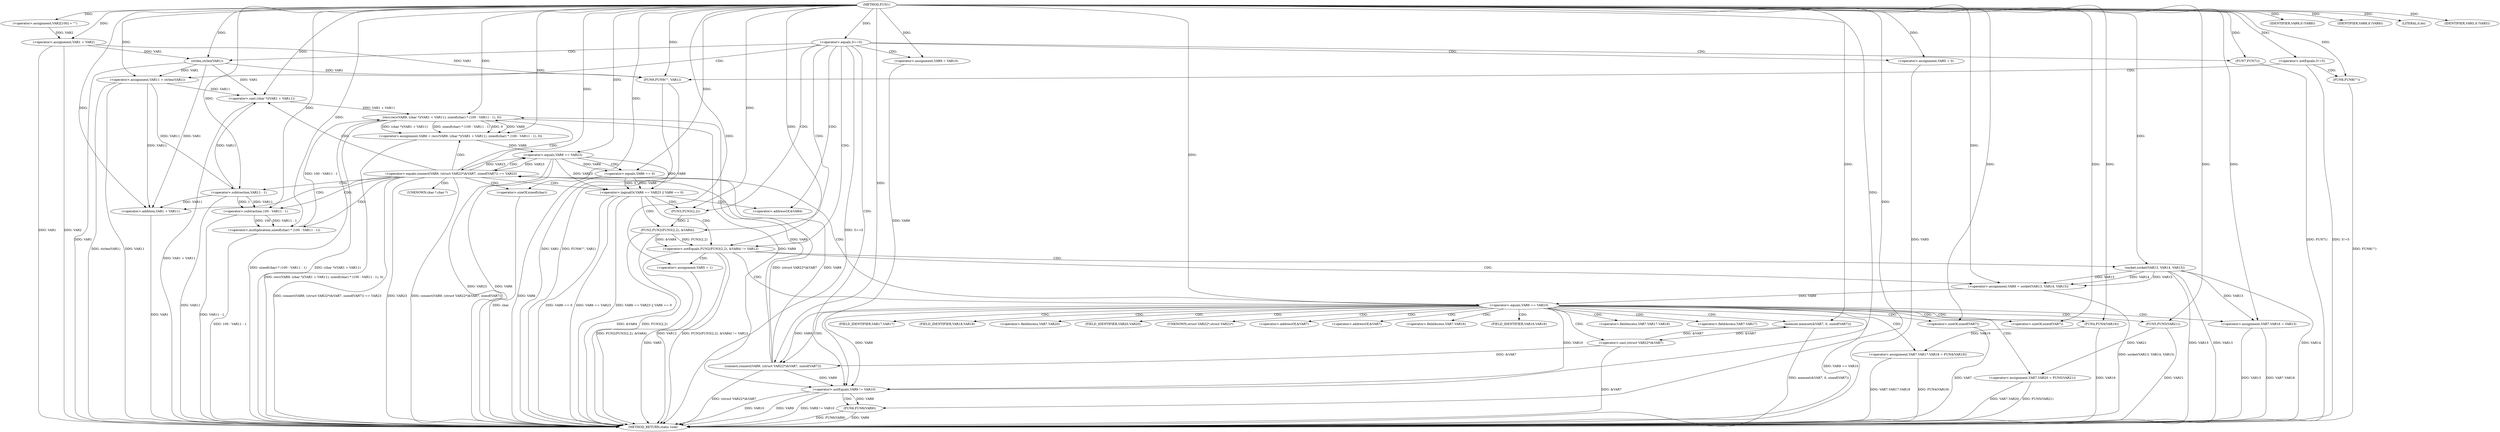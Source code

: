 digraph FUN1 {  
"1000100" [label = "(METHOD,FUN1)" ]
"1000257" [label = "(METHOD_RETURN,static void)" ]
"1000104" [label = "(<operator>.assignment,VAR2[100] = \"\")" ]
"1000107" [label = "(<operator>.assignment,VAR1 = VAR2)" ]
"1000111" [label = "(<operator>.equals,5==5)" ]
"1000118" [label = "(<operator>.assignment,VAR5 = 0)" ]
"1000125" [label = "(<operator>.assignment,VAR9 = VAR10)" ]
"1000129" [label = "(<operator>.assignment,VAR11 = strlen(VAR1))" ]
"1000131" [label = "(strlen,strlen(VAR1))" ]
"1000136" [label = "(<operator>.notEquals,FUN2(FUN3(2,2), &VAR4) != VAR12)" ]
"1000137" [label = "(FUN2,FUN2(FUN3(2,2), &VAR4))" ]
"1000138" [label = "(FUN3,FUN3(2,2))" ]
"1000146" [label = "(<operator>.assignment,VAR5 = 1)" ]
"1000149" [label = "(<operator>.assignment,VAR9 = socket(VAR13, VAR14, VAR15))" ]
"1000151" [label = "(socket,socket(VAR13, VAR14, VAR15))" ]
"1000156" [label = "(<operator>.equals,VAR9 == VAR10)" ]
"1000161" [label = "(memset,memset(&VAR7, 0, sizeof(VAR7)))" ]
"1000165" [label = "(<operator>.sizeOf,sizeof(VAR7))" ]
"1000167" [label = "(<operator>.assignment,VAR7.VAR16 = VAR13)" ]
"1000172" [label = "(<operator>.assignment,VAR7.VAR17.VAR18 = FUN4(VAR19))" ]
"1000178" [label = "(FUN4,FUN4(VAR19))" ]
"1000180" [label = "(<operator>.assignment,VAR7.VAR20 = FUN5(VAR21))" ]
"1000184" [label = "(FUN5,FUN5(VAR21))" ]
"1000187" [label = "(<operator>.equals,connect(VAR9, (struct VAR22*)&VAR7, sizeof(VAR7)) == VAR23)" ]
"1000188" [label = "(connect,connect(VAR9, (struct VAR22*)&VAR7, sizeof(VAR7)))" ]
"1000190" [label = "(<operator>.cast,(struct VAR22*)&VAR7)" ]
"1000194" [label = "(<operator>.sizeOf,sizeof(VAR7))" ]
"1000199" [label = "(<operator>.assignment,VAR6 = recv(VAR9, (char *)(VAR1 + VAR11), sizeof(char) * (100 - VAR11 - 1), 0))" ]
"1000201" [label = "(recv,recv(VAR9, (char *)(VAR1 + VAR11), sizeof(char) * (100 - VAR11 - 1), 0))" ]
"1000203" [label = "(<operator>.cast,(char *)(VAR1 + VAR11))" ]
"1000205" [label = "(<operator>.addition,VAR1 + VAR11)" ]
"1000208" [label = "(<operator>.multiplication,sizeof(char) * (100 - VAR11 - 1))" ]
"1000209" [label = "(<operator>.sizeOf,sizeof(char))" ]
"1000211" [label = "(<operator>.subtraction,100 - VAR11 - 1)" ]
"1000213" [label = "(<operator>.subtraction,VAR11 - 1)" ]
"1000218" [label = "(<operator>.logicalOr,VAR6 == VAR23 || VAR6 == 0)" ]
"1000219" [label = "(<operator>.equals,VAR6 == VAR23)" ]
"1000222" [label = "(<operator>.equals,VAR6 == 0)" ]
"1000228" [label = "(IDENTIFIER,VAR8,if (VAR8))" ]
"1000231" [label = "(IDENTIFIER,VAR8,if (VAR8))" ]
"1000233" [label = "(LITERAL,0,do)" ]
"1000235" [label = "(<operator>.notEquals,VAR9 != VAR10)" ]
"1000239" [label = "(FUN6,FUN6(VAR9))" ]
"1000242" [label = "(IDENTIFIER,VAR5,if (VAR5))" ]
"1000244" [label = "(FUN7,FUN7())" ]
"1000246" [label = "(<operator>.notEquals,5!=5)" ]
"1000250" [label = "(FUN8,FUN8(\"\"))" ]
"1000254" [label = "(FUN9,FUN9(\"\", VAR1))" ]
"1000141" [label = "(<operator>.addressOf,&VAR4)" ]
"1000162" [label = "(<operator>.addressOf,&VAR7)" ]
"1000168" [label = "(<operator>.fieldAccess,VAR7.VAR16)" ]
"1000170" [label = "(FIELD_IDENTIFIER,VAR16,VAR16)" ]
"1000173" [label = "(<operator>.fieldAccess,VAR7.VAR17.VAR18)" ]
"1000174" [label = "(<operator>.fieldAccess,VAR7.VAR17)" ]
"1000176" [label = "(FIELD_IDENTIFIER,VAR17,VAR17)" ]
"1000177" [label = "(FIELD_IDENTIFIER,VAR18,VAR18)" ]
"1000181" [label = "(<operator>.fieldAccess,VAR7.VAR20)" ]
"1000183" [label = "(FIELD_IDENTIFIER,VAR20,VAR20)" ]
"1000191" [label = "(UNKNOWN,struct VAR22*,struct VAR22*)" ]
"1000192" [label = "(<operator>.addressOf,&VAR7)" ]
"1000204" [label = "(UNKNOWN,char *,char *)" ]
  "1000184" -> "1000257"  [ label = "DDG: VAR21"] 
  "1000218" -> "1000257"  [ label = "DDG: VAR6 == VAR23"] 
  "1000180" -> "1000257"  [ label = "DDG: VAR7.VAR20"] 
  "1000151" -> "1000257"  [ label = "DDG: VAR14"] 
  "1000151" -> "1000257"  [ label = "DDG: VAR15"] 
  "1000244" -> "1000257"  [ label = "DDG: FUN7()"] 
  "1000129" -> "1000257"  [ label = "DDG: strlen(VAR1)"] 
  "1000187" -> "1000257"  [ label = "DDG: connect(VAR9, (struct VAR22*)&VAR7, sizeof(VAR7))"] 
  "1000172" -> "1000257"  [ label = "DDG: FUN4(VAR19)"] 
  "1000167" -> "1000257"  [ label = "DDG: VAR7.VAR16"] 
  "1000129" -> "1000257"  [ label = "DDG: VAR11"] 
  "1000187" -> "1000257"  [ label = "DDG: connect(VAR9, (struct VAR22*)&VAR7, sizeof(VAR7)) == VAR23"] 
  "1000219" -> "1000257"  [ label = "DDG: VAR23"] 
  "1000199" -> "1000257"  [ label = "DDG: recv(VAR9, (char *)(VAR1 + VAR11), sizeof(char) * (100 - VAR11 - 1), 0)"] 
  "1000222" -> "1000257"  [ label = "DDG: VAR6"] 
  "1000107" -> "1000257"  [ label = "DDG: VAR1"] 
  "1000235" -> "1000257"  [ label = "DDG: VAR10"] 
  "1000209" -> "1000257"  [ label = "DDG: char"] 
  "1000235" -> "1000257"  [ label = "DDG: VAR9"] 
  "1000149" -> "1000257"  [ label = "DDG: socket(VAR13, VAR14, VAR15)"] 
  "1000239" -> "1000257"  [ label = "DDG: FUN6(VAR9)"] 
  "1000235" -> "1000257"  [ label = "DDG: VAR9 != VAR10"] 
  "1000188" -> "1000257"  [ label = "DDG: (struct VAR22*)&VAR7"] 
  "1000178" -> "1000257"  [ label = "DDG: VAR19"] 
  "1000239" -> "1000257"  [ label = "DDG: VAR9"] 
  "1000213" -> "1000257"  [ label = "DDG: VAR11"] 
  "1000254" -> "1000257"  [ label = "DDG: FUN9(\"\", VAR1)"] 
  "1000205" -> "1000257"  [ label = "DDG: VAR1"] 
  "1000131" -> "1000257"  [ label = "DDG: VAR1"] 
  "1000137" -> "1000257"  [ label = "DDG: &VAR4"] 
  "1000194" -> "1000257"  [ label = "DDG: VAR7"] 
  "1000180" -> "1000257"  [ label = "DDG: FUN5(VAR21)"] 
  "1000151" -> "1000257"  [ label = "DDG: VAR13"] 
  "1000218" -> "1000257"  [ label = "DDG: VAR6 == VAR23 || VAR6 == 0"] 
  "1000201" -> "1000257"  [ label = "DDG: (char *)(VAR1 + VAR11)"] 
  "1000218" -> "1000257"  [ label = "DDG: VAR6 == 0"] 
  "1000201" -> "1000257"  [ label = "DDG: sizeof(char) * (100 - VAR11 - 1)"] 
  "1000211" -> "1000257"  [ label = "DDG: VAR11 - 1"] 
  "1000208" -> "1000257"  [ label = "DDG: 100 - VAR11 - 1"] 
  "1000172" -> "1000257"  [ label = "DDG: VAR7.VAR17.VAR18"] 
  "1000136" -> "1000257"  [ label = "DDG: VAR12"] 
  "1000136" -> "1000257"  [ label = "DDG: FUN2(FUN3(2,2), &VAR4) != VAR12"] 
  "1000219" -> "1000257"  [ label = "DDG: VAR6"] 
  "1000167" -> "1000257"  [ label = "DDG: VAR13"] 
  "1000156" -> "1000257"  [ label = "DDG: VAR9 == VAR10"] 
  "1000250" -> "1000257"  [ label = "DDG: FUN8(\"\")"] 
  "1000137" -> "1000257"  [ label = "DDG: FUN3(2,2)"] 
  "1000203" -> "1000257"  [ label = "DDG: VAR1 + VAR11"] 
  "1000254" -> "1000257"  [ label = "DDG: VAR1"] 
  "1000118" -> "1000257"  [ label = "DDG: VAR5"] 
  "1000187" -> "1000257"  [ label = "DDG: VAR23"] 
  "1000246" -> "1000257"  [ label = "DDG: 5!=5"] 
  "1000146" -> "1000257"  [ label = "DDG: VAR5"] 
  "1000190" -> "1000257"  [ label = "DDG: &VAR7"] 
  "1000111" -> "1000257"  [ label = "DDG: 5==5"] 
  "1000161" -> "1000257"  [ label = "DDG: memset(&VAR7, 0, sizeof(VAR7))"] 
  "1000136" -> "1000257"  [ label = "DDG: FUN2(FUN3(2,2), &VAR4)"] 
  "1000107" -> "1000257"  [ label = "DDG: VAR2"] 
  "1000100" -> "1000104"  [ label = "DDG: "] 
  "1000104" -> "1000107"  [ label = "DDG: VAR2"] 
  "1000100" -> "1000107"  [ label = "DDG: "] 
  "1000100" -> "1000111"  [ label = "DDG: "] 
  "1000100" -> "1000118"  [ label = "DDG: "] 
  "1000100" -> "1000125"  [ label = "DDG: "] 
  "1000131" -> "1000129"  [ label = "DDG: VAR1"] 
  "1000100" -> "1000129"  [ label = "DDG: "] 
  "1000107" -> "1000131"  [ label = "DDG: VAR1"] 
  "1000100" -> "1000131"  [ label = "DDG: "] 
  "1000137" -> "1000136"  [ label = "DDG: FUN3(2,2)"] 
  "1000137" -> "1000136"  [ label = "DDG: &VAR4"] 
  "1000138" -> "1000137"  [ label = "DDG: 2"] 
  "1000100" -> "1000138"  [ label = "DDG: "] 
  "1000100" -> "1000136"  [ label = "DDG: "] 
  "1000100" -> "1000146"  [ label = "DDG: "] 
  "1000151" -> "1000149"  [ label = "DDG: VAR13"] 
  "1000151" -> "1000149"  [ label = "DDG: VAR14"] 
  "1000151" -> "1000149"  [ label = "DDG: VAR15"] 
  "1000100" -> "1000149"  [ label = "DDG: "] 
  "1000100" -> "1000151"  [ label = "DDG: "] 
  "1000149" -> "1000156"  [ label = "DDG: VAR9"] 
  "1000100" -> "1000156"  [ label = "DDG: "] 
  "1000190" -> "1000161"  [ label = "DDG: &VAR7"] 
  "1000100" -> "1000161"  [ label = "DDG: "] 
  "1000100" -> "1000165"  [ label = "DDG: "] 
  "1000151" -> "1000167"  [ label = "DDG: VAR13"] 
  "1000100" -> "1000167"  [ label = "DDG: "] 
  "1000178" -> "1000172"  [ label = "DDG: VAR19"] 
  "1000100" -> "1000178"  [ label = "DDG: "] 
  "1000184" -> "1000180"  [ label = "DDG: VAR21"] 
  "1000100" -> "1000184"  [ label = "DDG: "] 
  "1000188" -> "1000187"  [ label = "DDG: VAR9"] 
  "1000188" -> "1000187"  [ label = "DDG: (struct VAR22*)&VAR7"] 
  "1000156" -> "1000188"  [ label = "DDG: VAR9"] 
  "1000100" -> "1000188"  [ label = "DDG: "] 
  "1000190" -> "1000188"  [ label = "DDG: &VAR7"] 
  "1000161" -> "1000190"  [ label = "DDG: &VAR7"] 
  "1000100" -> "1000194"  [ label = "DDG: "] 
  "1000219" -> "1000187"  [ label = "DDG: VAR23"] 
  "1000100" -> "1000187"  [ label = "DDG: "] 
  "1000201" -> "1000199"  [ label = "DDG: VAR9"] 
  "1000201" -> "1000199"  [ label = "DDG: (char *)(VAR1 + VAR11)"] 
  "1000201" -> "1000199"  [ label = "DDG: sizeof(char) * (100 - VAR11 - 1)"] 
  "1000201" -> "1000199"  [ label = "DDG: 0"] 
  "1000100" -> "1000199"  [ label = "DDG: "] 
  "1000188" -> "1000201"  [ label = "DDG: VAR9"] 
  "1000100" -> "1000201"  [ label = "DDG: "] 
  "1000203" -> "1000201"  [ label = "DDG: VAR1 + VAR11"] 
  "1000131" -> "1000203"  [ label = "DDG: VAR1"] 
  "1000100" -> "1000203"  [ label = "DDG: "] 
  "1000129" -> "1000203"  [ label = "DDG: VAR11"] 
  "1000213" -> "1000203"  [ label = "DDG: VAR11"] 
  "1000131" -> "1000205"  [ label = "DDG: VAR1"] 
  "1000100" -> "1000205"  [ label = "DDG: "] 
  "1000129" -> "1000205"  [ label = "DDG: VAR11"] 
  "1000213" -> "1000205"  [ label = "DDG: VAR11"] 
  "1000208" -> "1000201"  [ label = "DDG: 100 - VAR11 - 1"] 
  "1000100" -> "1000208"  [ label = "DDG: "] 
  "1000100" -> "1000209"  [ label = "DDG: "] 
  "1000211" -> "1000208"  [ label = "DDG: 100"] 
  "1000211" -> "1000208"  [ label = "DDG: VAR11 - 1"] 
  "1000100" -> "1000211"  [ label = "DDG: "] 
  "1000213" -> "1000211"  [ label = "DDG: VAR11"] 
  "1000213" -> "1000211"  [ label = "DDG: 1"] 
  "1000100" -> "1000213"  [ label = "DDG: "] 
  "1000129" -> "1000213"  [ label = "DDG: VAR11"] 
  "1000219" -> "1000218"  [ label = "DDG: VAR6"] 
  "1000219" -> "1000218"  [ label = "DDG: VAR23"] 
  "1000199" -> "1000219"  [ label = "DDG: VAR6"] 
  "1000100" -> "1000219"  [ label = "DDG: "] 
  "1000187" -> "1000219"  [ label = "DDG: VAR23"] 
  "1000222" -> "1000218"  [ label = "DDG: VAR6"] 
  "1000222" -> "1000218"  [ label = "DDG: 0"] 
  "1000219" -> "1000222"  [ label = "DDG: VAR6"] 
  "1000100" -> "1000222"  [ label = "DDG: "] 
  "1000100" -> "1000228"  [ label = "DDG: "] 
  "1000100" -> "1000231"  [ label = "DDG: "] 
  "1000100" -> "1000233"  [ label = "DDG: "] 
  "1000125" -> "1000235"  [ label = "DDG: VAR9"] 
  "1000156" -> "1000235"  [ label = "DDG: VAR9"] 
  "1000188" -> "1000235"  [ label = "DDG: VAR9"] 
  "1000201" -> "1000235"  [ label = "DDG: VAR9"] 
  "1000100" -> "1000235"  [ label = "DDG: "] 
  "1000156" -> "1000235"  [ label = "DDG: VAR10"] 
  "1000235" -> "1000239"  [ label = "DDG: VAR9"] 
  "1000100" -> "1000239"  [ label = "DDG: "] 
  "1000100" -> "1000242"  [ label = "DDG: "] 
  "1000100" -> "1000244"  [ label = "DDG: "] 
  "1000100" -> "1000246"  [ label = "DDG: "] 
  "1000100" -> "1000250"  [ label = "DDG: "] 
  "1000100" -> "1000254"  [ label = "DDG: "] 
  "1000107" -> "1000254"  [ label = "DDG: VAR1"] 
  "1000131" -> "1000254"  [ label = "DDG: VAR1"] 
  "1000111" -> "1000125"  [ label = "CDG: "] 
  "1000111" -> "1000141"  [ label = "CDG: "] 
  "1000111" -> "1000235"  [ label = "CDG: "] 
  "1000111" -> "1000138"  [ label = "CDG: "] 
  "1000111" -> "1000136"  [ label = "CDG: "] 
  "1000111" -> "1000118"  [ label = "CDG: "] 
  "1000111" -> "1000131"  [ label = "CDG: "] 
  "1000111" -> "1000137"  [ label = "CDG: "] 
  "1000111" -> "1000129"  [ label = "CDG: "] 
  "1000111" -> "1000244"  [ label = "CDG: "] 
  "1000136" -> "1000156"  [ label = "CDG: "] 
  "1000136" -> "1000149"  [ label = "CDG: "] 
  "1000136" -> "1000151"  [ label = "CDG: "] 
  "1000136" -> "1000146"  [ label = "CDG: "] 
  "1000156" -> "1000174"  [ label = "CDG: "] 
  "1000156" -> "1000191"  [ label = "CDG: "] 
  "1000156" -> "1000161"  [ label = "CDG: "] 
  "1000156" -> "1000180"  [ label = "CDG: "] 
  "1000156" -> "1000183"  [ label = "CDG: "] 
  "1000156" -> "1000165"  [ label = "CDG: "] 
  "1000156" -> "1000188"  [ label = "CDG: "] 
  "1000156" -> "1000190"  [ label = "CDG: "] 
  "1000156" -> "1000167"  [ label = "CDG: "] 
  "1000156" -> "1000194"  [ label = "CDG: "] 
  "1000156" -> "1000192"  [ label = "CDG: "] 
  "1000156" -> "1000176"  [ label = "CDG: "] 
  "1000156" -> "1000187"  [ label = "CDG: "] 
  "1000156" -> "1000172"  [ label = "CDG: "] 
  "1000156" -> "1000168"  [ label = "CDG: "] 
  "1000156" -> "1000178"  [ label = "CDG: "] 
  "1000156" -> "1000173"  [ label = "CDG: "] 
  "1000156" -> "1000170"  [ label = "CDG: "] 
  "1000156" -> "1000184"  [ label = "CDG: "] 
  "1000156" -> "1000177"  [ label = "CDG: "] 
  "1000156" -> "1000162"  [ label = "CDG: "] 
  "1000156" -> "1000181"  [ label = "CDG: "] 
  "1000187" -> "1000211"  [ label = "CDG: "] 
  "1000187" -> "1000208"  [ label = "CDG: "] 
  "1000187" -> "1000199"  [ label = "CDG: "] 
  "1000187" -> "1000204"  [ label = "CDG: "] 
  "1000187" -> "1000219"  [ label = "CDG: "] 
  "1000187" -> "1000201"  [ label = "CDG: "] 
  "1000187" -> "1000213"  [ label = "CDG: "] 
  "1000187" -> "1000203"  [ label = "CDG: "] 
  "1000187" -> "1000205"  [ label = "CDG: "] 
  "1000187" -> "1000218"  [ label = "CDG: "] 
  "1000187" -> "1000209"  [ label = "CDG: "] 
  "1000218" -> "1000141"  [ label = "CDG: "] 
  "1000218" -> "1000138"  [ label = "CDG: "] 
  "1000218" -> "1000136"  [ label = "CDG: "] 
  "1000218" -> "1000137"  [ label = "CDG: "] 
  "1000219" -> "1000222"  [ label = "CDG: "] 
  "1000235" -> "1000239"  [ label = "CDG: "] 
  "1000246" -> "1000254"  [ label = "CDG: "] 
  "1000246" -> "1000250"  [ label = "CDG: "] 
}
